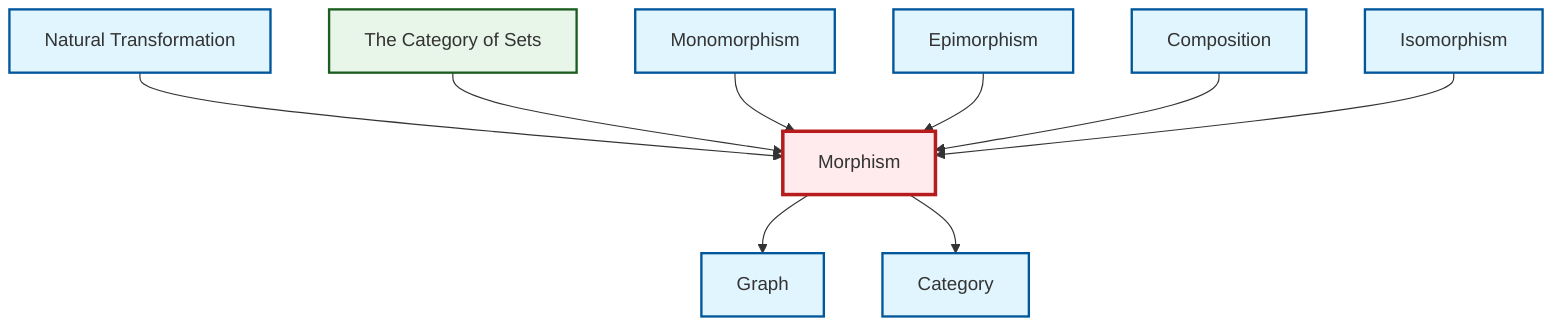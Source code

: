 graph TD
    classDef definition fill:#e1f5fe,stroke:#01579b,stroke-width:2px
    classDef theorem fill:#f3e5f5,stroke:#4a148c,stroke-width:2px
    classDef axiom fill:#fff3e0,stroke:#e65100,stroke-width:2px
    classDef example fill:#e8f5e9,stroke:#1b5e20,stroke-width:2px
    classDef current fill:#ffebee,stroke:#b71c1c,stroke-width:3px
    def-natural-transformation["Natural Transformation"]:::definition
    def-category["Category"]:::definition
    def-graph["Graph"]:::definition
    def-morphism["Morphism"]:::definition
    def-epimorphism["Epimorphism"]:::definition
    def-monomorphism["Monomorphism"]:::definition
    ex-set-category["The Category of Sets"]:::example
    def-composition["Composition"]:::definition
    def-isomorphism["Isomorphism"]:::definition
    def-natural-transformation --> def-morphism
    ex-set-category --> def-morphism
    def-morphism --> def-graph
    def-monomorphism --> def-morphism
    def-epimorphism --> def-morphism
    def-morphism --> def-category
    def-composition --> def-morphism
    def-isomorphism --> def-morphism
    class def-morphism current